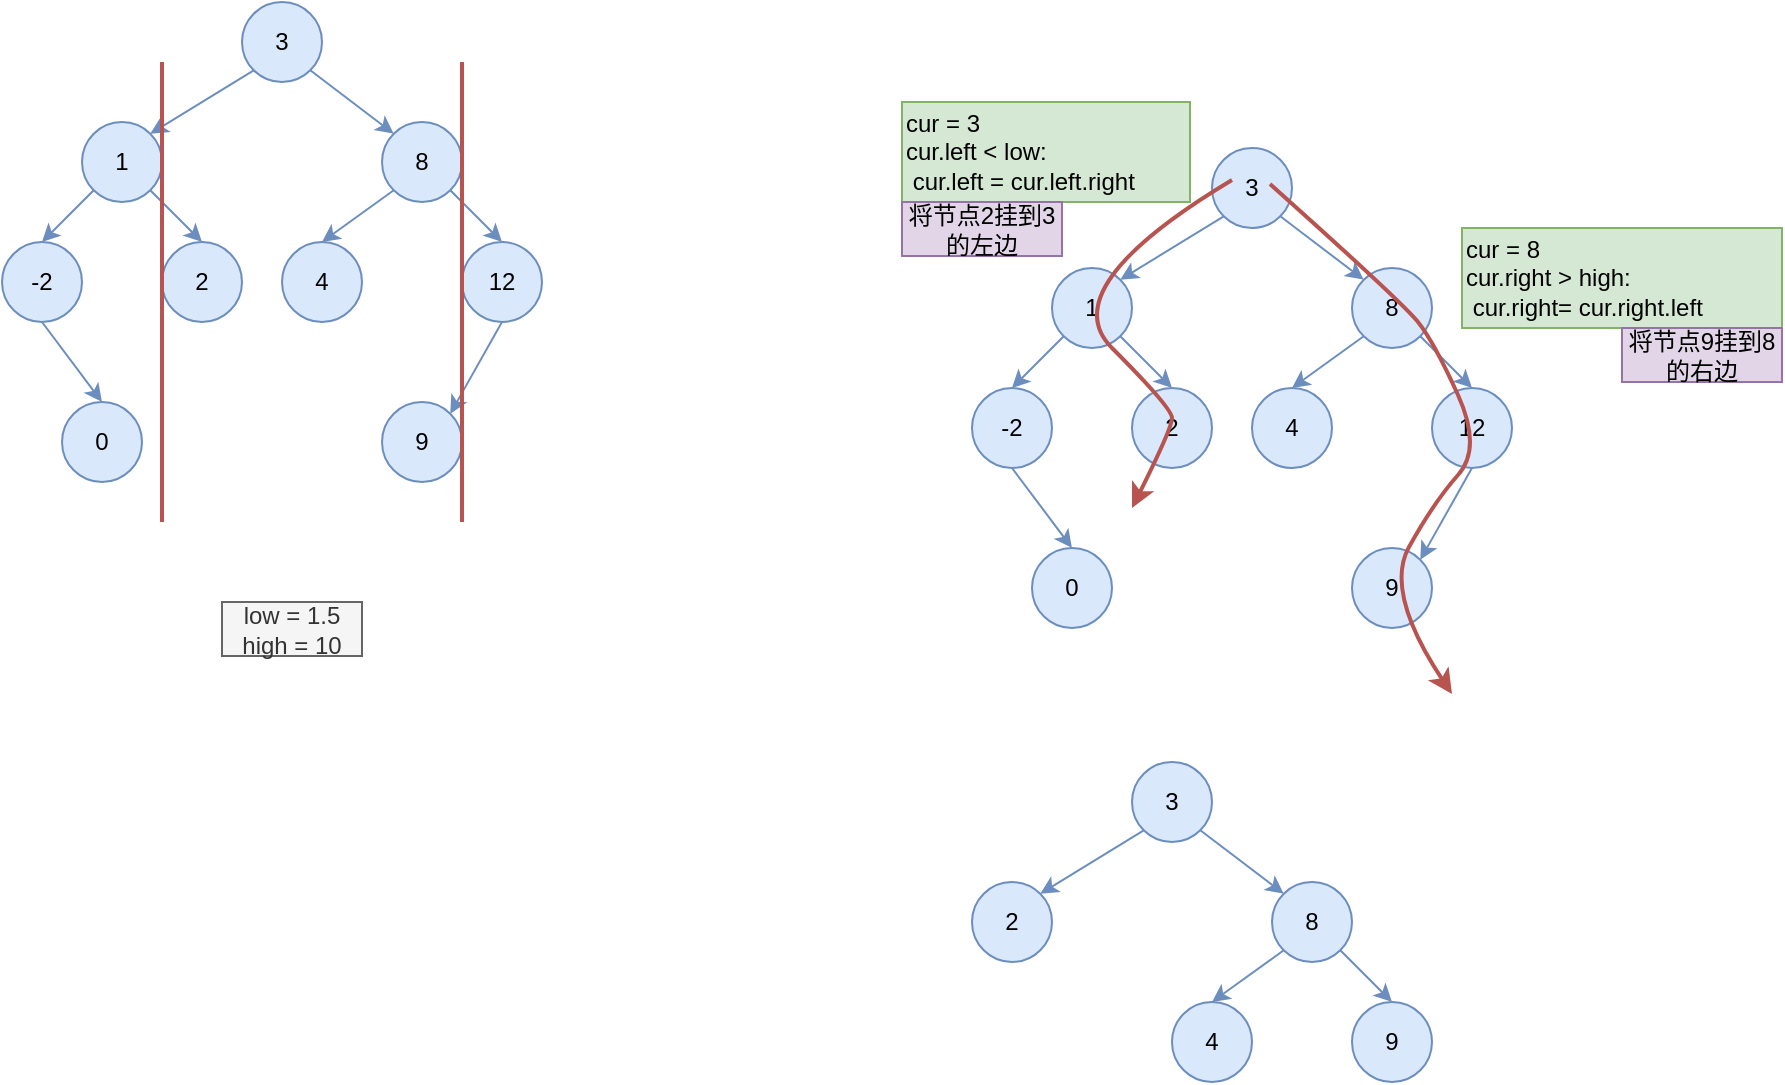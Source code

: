 <mxfile version="14.7.6" type="github">
  <diagram id="YNPeIzLzXAuxo1o6plJz" name="第 1 页">
    <mxGraphModel dx="1422" dy="762" grid="1" gridSize="10" guides="1" tooltips="1" connect="1" arrows="1" fold="1" page="1" pageScale="1" pageWidth="1169" pageHeight="827" math="0" shadow="0">
      <root>
        <mxCell id="0" />
        <mxCell id="1" parent="0" />
        <mxCell id="2hpX-kTKjJc8opGto2OH-16" style="edgeStyle=none;rounded=0;orthogonalLoop=1;jettySize=auto;html=1;exitX=1;exitY=1;exitDx=0;exitDy=0;entryX=0.5;entryY=0;entryDx=0;entryDy=0;fillColor=#dae8fc;strokeColor=#6c8ebf;" edge="1" parent="1" source="2hpX-kTKjJc8opGto2OH-1" target="2hpX-kTKjJc8opGto2OH-3">
          <mxGeometry relative="1" as="geometry" />
        </mxCell>
        <mxCell id="2hpX-kTKjJc8opGto2OH-17" style="edgeStyle=none;rounded=0;orthogonalLoop=1;jettySize=auto;html=1;exitX=0;exitY=1;exitDx=0;exitDy=0;entryX=0.5;entryY=0;entryDx=0;entryDy=0;fillColor=#dae8fc;strokeColor=#6c8ebf;" edge="1" parent="1" source="2hpX-kTKjJc8opGto2OH-1" target="2hpX-kTKjJc8opGto2OH-2">
          <mxGeometry relative="1" as="geometry" />
        </mxCell>
        <mxCell id="2hpX-kTKjJc8opGto2OH-1" value="1" style="ellipse;whiteSpace=wrap;html=1;aspect=fixed;fillColor=#dae8fc;strokeColor=#6c8ebf;" vertex="1" parent="1">
          <mxGeometry x="140" y="160" width="40" height="40" as="geometry" />
        </mxCell>
        <mxCell id="2hpX-kTKjJc8opGto2OH-18" style="edgeStyle=none;rounded=0;orthogonalLoop=1;jettySize=auto;html=1;exitX=0.5;exitY=1;exitDx=0;exitDy=0;entryX=0.5;entryY=0;entryDx=0;entryDy=0;fillColor=#dae8fc;strokeColor=#6c8ebf;" edge="1" parent="1" source="2hpX-kTKjJc8opGto2OH-2" target="2hpX-kTKjJc8opGto2OH-9">
          <mxGeometry relative="1" as="geometry" />
        </mxCell>
        <mxCell id="2hpX-kTKjJc8opGto2OH-2" value="-2" style="ellipse;whiteSpace=wrap;html=1;aspect=fixed;fillColor=#dae8fc;strokeColor=#6c8ebf;" vertex="1" parent="1">
          <mxGeometry x="100" y="220" width="40" height="40" as="geometry" />
        </mxCell>
        <mxCell id="2hpX-kTKjJc8opGto2OH-3" value="2" style="ellipse;whiteSpace=wrap;html=1;aspect=fixed;fillColor=#dae8fc;strokeColor=#6c8ebf;" vertex="1" parent="1">
          <mxGeometry x="180" y="220" width="40" height="40" as="geometry" />
        </mxCell>
        <mxCell id="2hpX-kTKjJc8opGto2OH-11" style="rounded=0;orthogonalLoop=1;jettySize=auto;html=1;exitX=0;exitY=1;exitDx=0;exitDy=0;entryX=1;entryY=0;entryDx=0;entryDy=0;fillColor=#dae8fc;strokeColor=#6c8ebf;" edge="1" parent="1" source="2hpX-kTKjJc8opGto2OH-4" target="2hpX-kTKjJc8opGto2OH-1">
          <mxGeometry relative="1" as="geometry" />
        </mxCell>
        <mxCell id="2hpX-kTKjJc8opGto2OH-12" style="edgeStyle=none;rounded=0;orthogonalLoop=1;jettySize=auto;html=1;exitX=1;exitY=1;exitDx=0;exitDy=0;entryX=0;entryY=0;entryDx=0;entryDy=0;fillColor=#dae8fc;strokeColor=#6c8ebf;" edge="1" parent="1" source="2hpX-kTKjJc8opGto2OH-4" target="2hpX-kTKjJc8opGto2OH-7">
          <mxGeometry relative="1" as="geometry" />
        </mxCell>
        <mxCell id="2hpX-kTKjJc8opGto2OH-4" value="3" style="ellipse;whiteSpace=wrap;html=1;aspect=fixed;fillColor=#dae8fc;strokeColor=#6c8ebf;" vertex="1" parent="1">
          <mxGeometry x="220" y="100" width="40" height="40" as="geometry" />
        </mxCell>
        <mxCell id="2hpX-kTKjJc8opGto2OH-5" value="4" style="ellipse;whiteSpace=wrap;html=1;aspect=fixed;fillColor=#dae8fc;strokeColor=#6c8ebf;" vertex="1" parent="1">
          <mxGeometry x="240" y="220" width="40" height="40" as="geometry" />
        </mxCell>
        <mxCell id="2hpX-kTKjJc8opGto2OH-15" style="edgeStyle=none;rounded=0;orthogonalLoop=1;jettySize=auto;html=1;exitX=0.5;exitY=1;exitDx=0;exitDy=0;entryX=1;entryY=0;entryDx=0;entryDy=0;fillColor=#dae8fc;strokeColor=#6c8ebf;" edge="1" parent="1" source="2hpX-kTKjJc8opGto2OH-6" target="2hpX-kTKjJc8opGto2OH-8">
          <mxGeometry relative="1" as="geometry" />
        </mxCell>
        <mxCell id="2hpX-kTKjJc8opGto2OH-6" value="12" style="ellipse;whiteSpace=wrap;html=1;aspect=fixed;fillColor=#dae8fc;strokeColor=#6c8ebf;" vertex="1" parent="1">
          <mxGeometry x="330" y="220" width="40" height="40" as="geometry" />
        </mxCell>
        <mxCell id="2hpX-kTKjJc8opGto2OH-13" style="edgeStyle=none;rounded=0;orthogonalLoop=1;jettySize=auto;html=1;exitX=1;exitY=1;exitDx=0;exitDy=0;entryX=0.5;entryY=0;entryDx=0;entryDy=0;fillColor=#dae8fc;strokeColor=#6c8ebf;" edge="1" parent="1" source="2hpX-kTKjJc8opGto2OH-7" target="2hpX-kTKjJc8opGto2OH-6">
          <mxGeometry relative="1" as="geometry" />
        </mxCell>
        <mxCell id="2hpX-kTKjJc8opGto2OH-14" style="edgeStyle=none;rounded=0;orthogonalLoop=1;jettySize=auto;html=1;exitX=0;exitY=1;exitDx=0;exitDy=0;entryX=0.5;entryY=0;entryDx=0;entryDy=0;fillColor=#dae8fc;strokeColor=#6c8ebf;" edge="1" parent="1" source="2hpX-kTKjJc8opGto2OH-7" target="2hpX-kTKjJc8opGto2OH-5">
          <mxGeometry relative="1" as="geometry" />
        </mxCell>
        <mxCell id="2hpX-kTKjJc8opGto2OH-7" value="8" style="ellipse;whiteSpace=wrap;html=1;aspect=fixed;fillColor=#dae8fc;strokeColor=#6c8ebf;" vertex="1" parent="1">
          <mxGeometry x="290" y="160" width="40" height="40" as="geometry" />
        </mxCell>
        <mxCell id="2hpX-kTKjJc8opGto2OH-8" value="9" style="ellipse;whiteSpace=wrap;html=1;aspect=fixed;fillColor=#dae8fc;strokeColor=#6c8ebf;" vertex="1" parent="1">
          <mxGeometry x="290" y="300" width="40" height="40" as="geometry" />
        </mxCell>
        <mxCell id="2hpX-kTKjJc8opGto2OH-9" value="0" style="ellipse;whiteSpace=wrap;html=1;aspect=fixed;fillColor=#dae8fc;strokeColor=#6c8ebf;" vertex="1" parent="1">
          <mxGeometry x="130" y="300" width="40" height="40" as="geometry" />
        </mxCell>
        <mxCell id="2hpX-kTKjJc8opGto2OH-19" value="" style="endArrow=none;html=1;fillColor=#f8cecc;strokeColor=#b85450;strokeWidth=2;" edge="1" parent="1">
          <mxGeometry width="50" height="50" relative="1" as="geometry">
            <mxPoint x="330" y="360" as="sourcePoint" />
            <mxPoint x="330" y="130" as="targetPoint" />
          </mxGeometry>
        </mxCell>
        <mxCell id="2hpX-kTKjJc8opGto2OH-20" value="" style="endArrow=none;html=1;fillColor=#f8cecc;strokeColor=#b85450;strokeWidth=2;" edge="1" parent="1">
          <mxGeometry width="50" height="50" relative="1" as="geometry">
            <mxPoint x="180" y="360" as="sourcePoint" />
            <mxPoint x="180" y="130" as="targetPoint" />
          </mxGeometry>
        </mxCell>
        <mxCell id="2hpX-kTKjJc8opGto2OH-21" value="low = 1.5&lt;br&gt;high = 10" style="text;html=1;strokeColor=#666666;fillColor=#f5f5f5;align=center;verticalAlign=middle;whiteSpace=wrap;rounded=0;fontColor=#333333;" vertex="1" parent="1">
          <mxGeometry x="210" y="400" width="70" height="27" as="geometry" />
        </mxCell>
        <mxCell id="2hpX-kTKjJc8opGto2OH-22" style="edgeStyle=none;rounded=0;orthogonalLoop=1;jettySize=auto;html=1;exitX=1;exitY=1;exitDx=0;exitDy=0;entryX=0.5;entryY=0;entryDx=0;entryDy=0;fillColor=#dae8fc;strokeColor=#6c8ebf;" edge="1" parent="1" source="2hpX-kTKjJc8opGto2OH-24" target="2hpX-kTKjJc8opGto2OH-27">
          <mxGeometry relative="1" as="geometry" />
        </mxCell>
        <mxCell id="2hpX-kTKjJc8opGto2OH-23" style="edgeStyle=none;rounded=0;orthogonalLoop=1;jettySize=auto;html=1;exitX=0;exitY=1;exitDx=0;exitDy=0;entryX=0.5;entryY=0;entryDx=0;entryDy=0;fillColor=#dae8fc;strokeColor=#6c8ebf;" edge="1" parent="1" source="2hpX-kTKjJc8opGto2OH-24" target="2hpX-kTKjJc8opGto2OH-26">
          <mxGeometry relative="1" as="geometry" />
        </mxCell>
        <mxCell id="2hpX-kTKjJc8opGto2OH-24" value="1" style="ellipse;whiteSpace=wrap;html=1;aspect=fixed;fillColor=#dae8fc;strokeColor=#6c8ebf;" vertex="1" parent="1">
          <mxGeometry x="625" y="233" width="40" height="40" as="geometry" />
        </mxCell>
        <mxCell id="2hpX-kTKjJc8opGto2OH-25" style="edgeStyle=none;rounded=0;orthogonalLoop=1;jettySize=auto;html=1;exitX=0.5;exitY=1;exitDx=0;exitDy=0;entryX=0.5;entryY=0;entryDx=0;entryDy=0;fillColor=#dae8fc;strokeColor=#6c8ebf;" edge="1" parent="1" source="2hpX-kTKjJc8opGto2OH-26" target="2hpX-kTKjJc8opGto2OH-38">
          <mxGeometry relative="1" as="geometry" />
        </mxCell>
        <mxCell id="2hpX-kTKjJc8opGto2OH-26" value="-2" style="ellipse;whiteSpace=wrap;html=1;aspect=fixed;fillColor=#dae8fc;strokeColor=#6c8ebf;" vertex="1" parent="1">
          <mxGeometry x="585" y="293" width="40" height="40" as="geometry" />
        </mxCell>
        <mxCell id="2hpX-kTKjJc8opGto2OH-27" value="2" style="ellipse;whiteSpace=wrap;html=1;aspect=fixed;fillColor=#dae8fc;strokeColor=#6c8ebf;" vertex="1" parent="1">
          <mxGeometry x="665" y="293" width="40" height="40" as="geometry" />
        </mxCell>
        <mxCell id="2hpX-kTKjJc8opGto2OH-28" style="rounded=0;orthogonalLoop=1;jettySize=auto;html=1;exitX=0;exitY=1;exitDx=0;exitDy=0;entryX=1;entryY=0;entryDx=0;entryDy=0;fillColor=#dae8fc;strokeColor=#6c8ebf;" edge="1" parent="1" source="2hpX-kTKjJc8opGto2OH-30" target="2hpX-kTKjJc8opGto2OH-24">
          <mxGeometry relative="1" as="geometry" />
        </mxCell>
        <mxCell id="2hpX-kTKjJc8opGto2OH-29" style="edgeStyle=none;rounded=0;orthogonalLoop=1;jettySize=auto;html=1;exitX=1;exitY=1;exitDx=0;exitDy=0;entryX=0;entryY=0;entryDx=0;entryDy=0;fillColor=#dae8fc;strokeColor=#6c8ebf;" edge="1" parent="1" source="2hpX-kTKjJc8opGto2OH-30" target="2hpX-kTKjJc8opGto2OH-36">
          <mxGeometry relative="1" as="geometry" />
        </mxCell>
        <mxCell id="2hpX-kTKjJc8opGto2OH-30" value="3" style="ellipse;whiteSpace=wrap;html=1;aspect=fixed;fillColor=#dae8fc;strokeColor=#6c8ebf;" vertex="1" parent="1">
          <mxGeometry x="705" y="173" width="40" height="40" as="geometry" />
        </mxCell>
        <mxCell id="2hpX-kTKjJc8opGto2OH-31" value="4" style="ellipse;whiteSpace=wrap;html=1;aspect=fixed;fillColor=#dae8fc;strokeColor=#6c8ebf;" vertex="1" parent="1">
          <mxGeometry x="725" y="293" width="40" height="40" as="geometry" />
        </mxCell>
        <mxCell id="2hpX-kTKjJc8opGto2OH-32" style="edgeStyle=none;rounded=0;orthogonalLoop=1;jettySize=auto;html=1;exitX=0.5;exitY=1;exitDx=0;exitDy=0;entryX=1;entryY=0;entryDx=0;entryDy=0;fillColor=#dae8fc;strokeColor=#6c8ebf;" edge="1" parent="1" source="2hpX-kTKjJc8opGto2OH-33" target="2hpX-kTKjJc8opGto2OH-37">
          <mxGeometry relative="1" as="geometry" />
        </mxCell>
        <mxCell id="2hpX-kTKjJc8opGto2OH-33" value="12" style="ellipse;whiteSpace=wrap;html=1;aspect=fixed;fillColor=#dae8fc;strokeColor=#6c8ebf;" vertex="1" parent="1">
          <mxGeometry x="815" y="293" width="40" height="40" as="geometry" />
        </mxCell>
        <mxCell id="2hpX-kTKjJc8opGto2OH-34" style="edgeStyle=none;rounded=0;orthogonalLoop=1;jettySize=auto;html=1;exitX=1;exitY=1;exitDx=0;exitDy=0;entryX=0.5;entryY=0;entryDx=0;entryDy=0;fillColor=#dae8fc;strokeColor=#6c8ebf;" edge="1" parent="1" source="2hpX-kTKjJc8opGto2OH-36" target="2hpX-kTKjJc8opGto2OH-33">
          <mxGeometry relative="1" as="geometry" />
        </mxCell>
        <mxCell id="2hpX-kTKjJc8opGto2OH-35" style="edgeStyle=none;rounded=0;orthogonalLoop=1;jettySize=auto;html=1;exitX=0;exitY=1;exitDx=0;exitDy=0;entryX=0.5;entryY=0;entryDx=0;entryDy=0;fillColor=#dae8fc;strokeColor=#6c8ebf;" edge="1" parent="1" source="2hpX-kTKjJc8opGto2OH-36" target="2hpX-kTKjJc8opGto2OH-31">
          <mxGeometry relative="1" as="geometry" />
        </mxCell>
        <mxCell id="2hpX-kTKjJc8opGto2OH-36" value="8" style="ellipse;whiteSpace=wrap;html=1;aspect=fixed;fillColor=#dae8fc;strokeColor=#6c8ebf;" vertex="1" parent="1">
          <mxGeometry x="775" y="233" width="40" height="40" as="geometry" />
        </mxCell>
        <mxCell id="2hpX-kTKjJc8opGto2OH-37" value="9" style="ellipse;whiteSpace=wrap;html=1;aspect=fixed;fillColor=#dae8fc;strokeColor=#6c8ebf;" vertex="1" parent="1">
          <mxGeometry x="775" y="373" width="40" height="40" as="geometry" />
        </mxCell>
        <mxCell id="2hpX-kTKjJc8opGto2OH-38" value="0" style="ellipse;whiteSpace=wrap;html=1;aspect=fixed;fillColor=#dae8fc;strokeColor=#6c8ebf;" vertex="1" parent="1">
          <mxGeometry x="615" y="373" width="40" height="40" as="geometry" />
        </mxCell>
        <mxCell id="2hpX-kTKjJc8opGto2OH-41" value="" style="curved=1;endArrow=none;html=1;strokeWidth=2;entryX=0.25;entryY=0.4;entryDx=0;entryDy=0;entryPerimeter=0;startArrow=classic;startFill=1;endFill=0;fillColor=#f8cecc;strokeColor=#b85450;" edge="1" parent="1" target="2hpX-kTKjJc8opGto2OH-30">
          <mxGeometry width="50" height="50" relative="1" as="geometry">
            <mxPoint x="665" y="353" as="sourcePoint" />
            <mxPoint x="685" y="173" as="targetPoint" />
            <Array as="points">
              <mxPoint x="685" y="313" />
              <mxPoint x="685" y="303" />
              <mxPoint x="625" y="243" />
            </Array>
          </mxGeometry>
        </mxCell>
        <mxCell id="2hpX-kTKjJc8opGto2OH-43" value="" style="curved=1;endArrow=classic;html=1;strokeWidth=2;exitX=0.725;exitY=0.45;exitDx=0;exitDy=0;exitPerimeter=0;fillColor=#f8cecc;strokeColor=#b85450;" edge="1" parent="1" source="2hpX-kTKjJc8opGto2OH-30">
          <mxGeometry width="50" height="50" relative="1" as="geometry">
            <mxPoint x="930" y="300" as="sourcePoint" />
            <mxPoint x="825" y="446" as="targetPoint" />
            <Array as="points">
              <mxPoint x="800" y="250" />
              <mxPoint x="816" y="270" />
              <mxPoint x="840" y="323" />
              <mxPoint x="816" y="350" />
              <mxPoint x="791" y="395" />
            </Array>
          </mxGeometry>
        </mxCell>
        <mxCell id="2hpX-kTKjJc8opGto2OH-44" value="cur = 3&lt;br&gt;cur.left &amp;lt; low:&amp;nbsp;&amp;nbsp;&lt;br&gt;&lt;span style=&quot;white-space: pre&quot;&gt;	&lt;/span&gt;cur.left = cur.left.right" style="text;html=1;strokeColor=#82b366;fillColor=#d5e8d4;align=left;verticalAlign=middle;whiteSpace=wrap;rounded=0;" vertex="1" parent="1">
          <mxGeometry x="550" y="150" width="144" height="50" as="geometry" />
        </mxCell>
        <mxCell id="2hpX-kTKjJc8opGto2OH-45" value="将节点2挂到3的左边" style="text;html=1;strokeColor=#9673a6;fillColor=#e1d5e7;align=center;verticalAlign=middle;whiteSpace=wrap;rounded=0;" vertex="1" parent="1">
          <mxGeometry x="550" y="200" width="80" height="27" as="geometry" />
        </mxCell>
        <mxCell id="2hpX-kTKjJc8opGto2OH-46" value="cur = 8&lt;br&gt;cur.right &amp;gt; high:&amp;nbsp;&amp;nbsp;&lt;br&gt;&lt;span style=&quot;white-space: pre&quot;&gt;	&lt;/span&gt;cur.right= cur.right.left" style="text;html=1;strokeColor=#82b366;fillColor=#d5e8d4;align=left;verticalAlign=middle;whiteSpace=wrap;rounded=0;" vertex="1" parent="1">
          <mxGeometry x="830" y="213" width="160" height="50" as="geometry" />
        </mxCell>
        <mxCell id="2hpX-kTKjJc8opGto2OH-47" value="将节点9挂到8的右边" style="text;html=1;strokeColor=#9673a6;fillColor=#e1d5e7;align=center;verticalAlign=middle;whiteSpace=wrap;rounded=0;" vertex="1" parent="1">
          <mxGeometry x="910" y="263" width="80" height="27" as="geometry" />
        </mxCell>
        <mxCell id="2hpX-kTKjJc8opGto2OH-50" value="2" style="ellipse;whiteSpace=wrap;html=1;aspect=fixed;fillColor=#dae8fc;strokeColor=#6c8ebf;" vertex="1" parent="1">
          <mxGeometry x="585" y="540" width="40" height="40" as="geometry" />
        </mxCell>
        <mxCell id="2hpX-kTKjJc8opGto2OH-54" style="rounded=0;orthogonalLoop=1;jettySize=auto;html=1;exitX=0;exitY=1;exitDx=0;exitDy=0;entryX=1;entryY=0;entryDx=0;entryDy=0;fillColor=#dae8fc;strokeColor=#6c8ebf;" edge="1" parent="1" source="2hpX-kTKjJc8opGto2OH-56" target="2hpX-kTKjJc8opGto2OH-50">
          <mxGeometry relative="1" as="geometry" />
        </mxCell>
        <mxCell id="2hpX-kTKjJc8opGto2OH-55" style="edgeStyle=none;rounded=0;orthogonalLoop=1;jettySize=auto;html=1;exitX=1;exitY=1;exitDx=0;exitDy=0;entryX=0;entryY=0;entryDx=0;entryDy=0;fillColor=#dae8fc;strokeColor=#6c8ebf;" edge="1" parent="1" source="2hpX-kTKjJc8opGto2OH-56" target="2hpX-kTKjJc8opGto2OH-62">
          <mxGeometry relative="1" as="geometry" />
        </mxCell>
        <mxCell id="2hpX-kTKjJc8opGto2OH-56" value="3" style="ellipse;whiteSpace=wrap;html=1;aspect=fixed;fillColor=#dae8fc;strokeColor=#6c8ebf;" vertex="1" parent="1">
          <mxGeometry x="665" y="480" width="40" height="40" as="geometry" />
        </mxCell>
        <mxCell id="2hpX-kTKjJc8opGto2OH-57" value="4" style="ellipse;whiteSpace=wrap;html=1;aspect=fixed;fillColor=#dae8fc;strokeColor=#6c8ebf;" vertex="1" parent="1">
          <mxGeometry x="685" y="600" width="40" height="40" as="geometry" />
        </mxCell>
        <mxCell id="2hpX-kTKjJc8opGto2OH-59" value="9" style="ellipse;whiteSpace=wrap;html=1;aspect=fixed;fillColor=#dae8fc;strokeColor=#6c8ebf;" vertex="1" parent="1">
          <mxGeometry x="775" y="600" width="40" height="40" as="geometry" />
        </mxCell>
        <mxCell id="2hpX-kTKjJc8opGto2OH-60" style="edgeStyle=none;rounded=0;orthogonalLoop=1;jettySize=auto;html=1;exitX=1;exitY=1;exitDx=0;exitDy=0;entryX=0.5;entryY=0;entryDx=0;entryDy=0;fillColor=#dae8fc;strokeColor=#6c8ebf;" edge="1" parent="1" source="2hpX-kTKjJc8opGto2OH-62" target="2hpX-kTKjJc8opGto2OH-59">
          <mxGeometry relative="1" as="geometry" />
        </mxCell>
        <mxCell id="2hpX-kTKjJc8opGto2OH-61" style="edgeStyle=none;rounded=0;orthogonalLoop=1;jettySize=auto;html=1;exitX=0;exitY=1;exitDx=0;exitDy=0;entryX=0.5;entryY=0;entryDx=0;entryDy=0;fillColor=#dae8fc;strokeColor=#6c8ebf;" edge="1" parent="1" source="2hpX-kTKjJc8opGto2OH-62" target="2hpX-kTKjJc8opGto2OH-57">
          <mxGeometry relative="1" as="geometry" />
        </mxCell>
        <mxCell id="2hpX-kTKjJc8opGto2OH-62" value="8" style="ellipse;whiteSpace=wrap;html=1;aspect=fixed;fillColor=#dae8fc;strokeColor=#6c8ebf;" vertex="1" parent="1">
          <mxGeometry x="735" y="540" width="40" height="40" as="geometry" />
        </mxCell>
      </root>
    </mxGraphModel>
  </diagram>
</mxfile>
